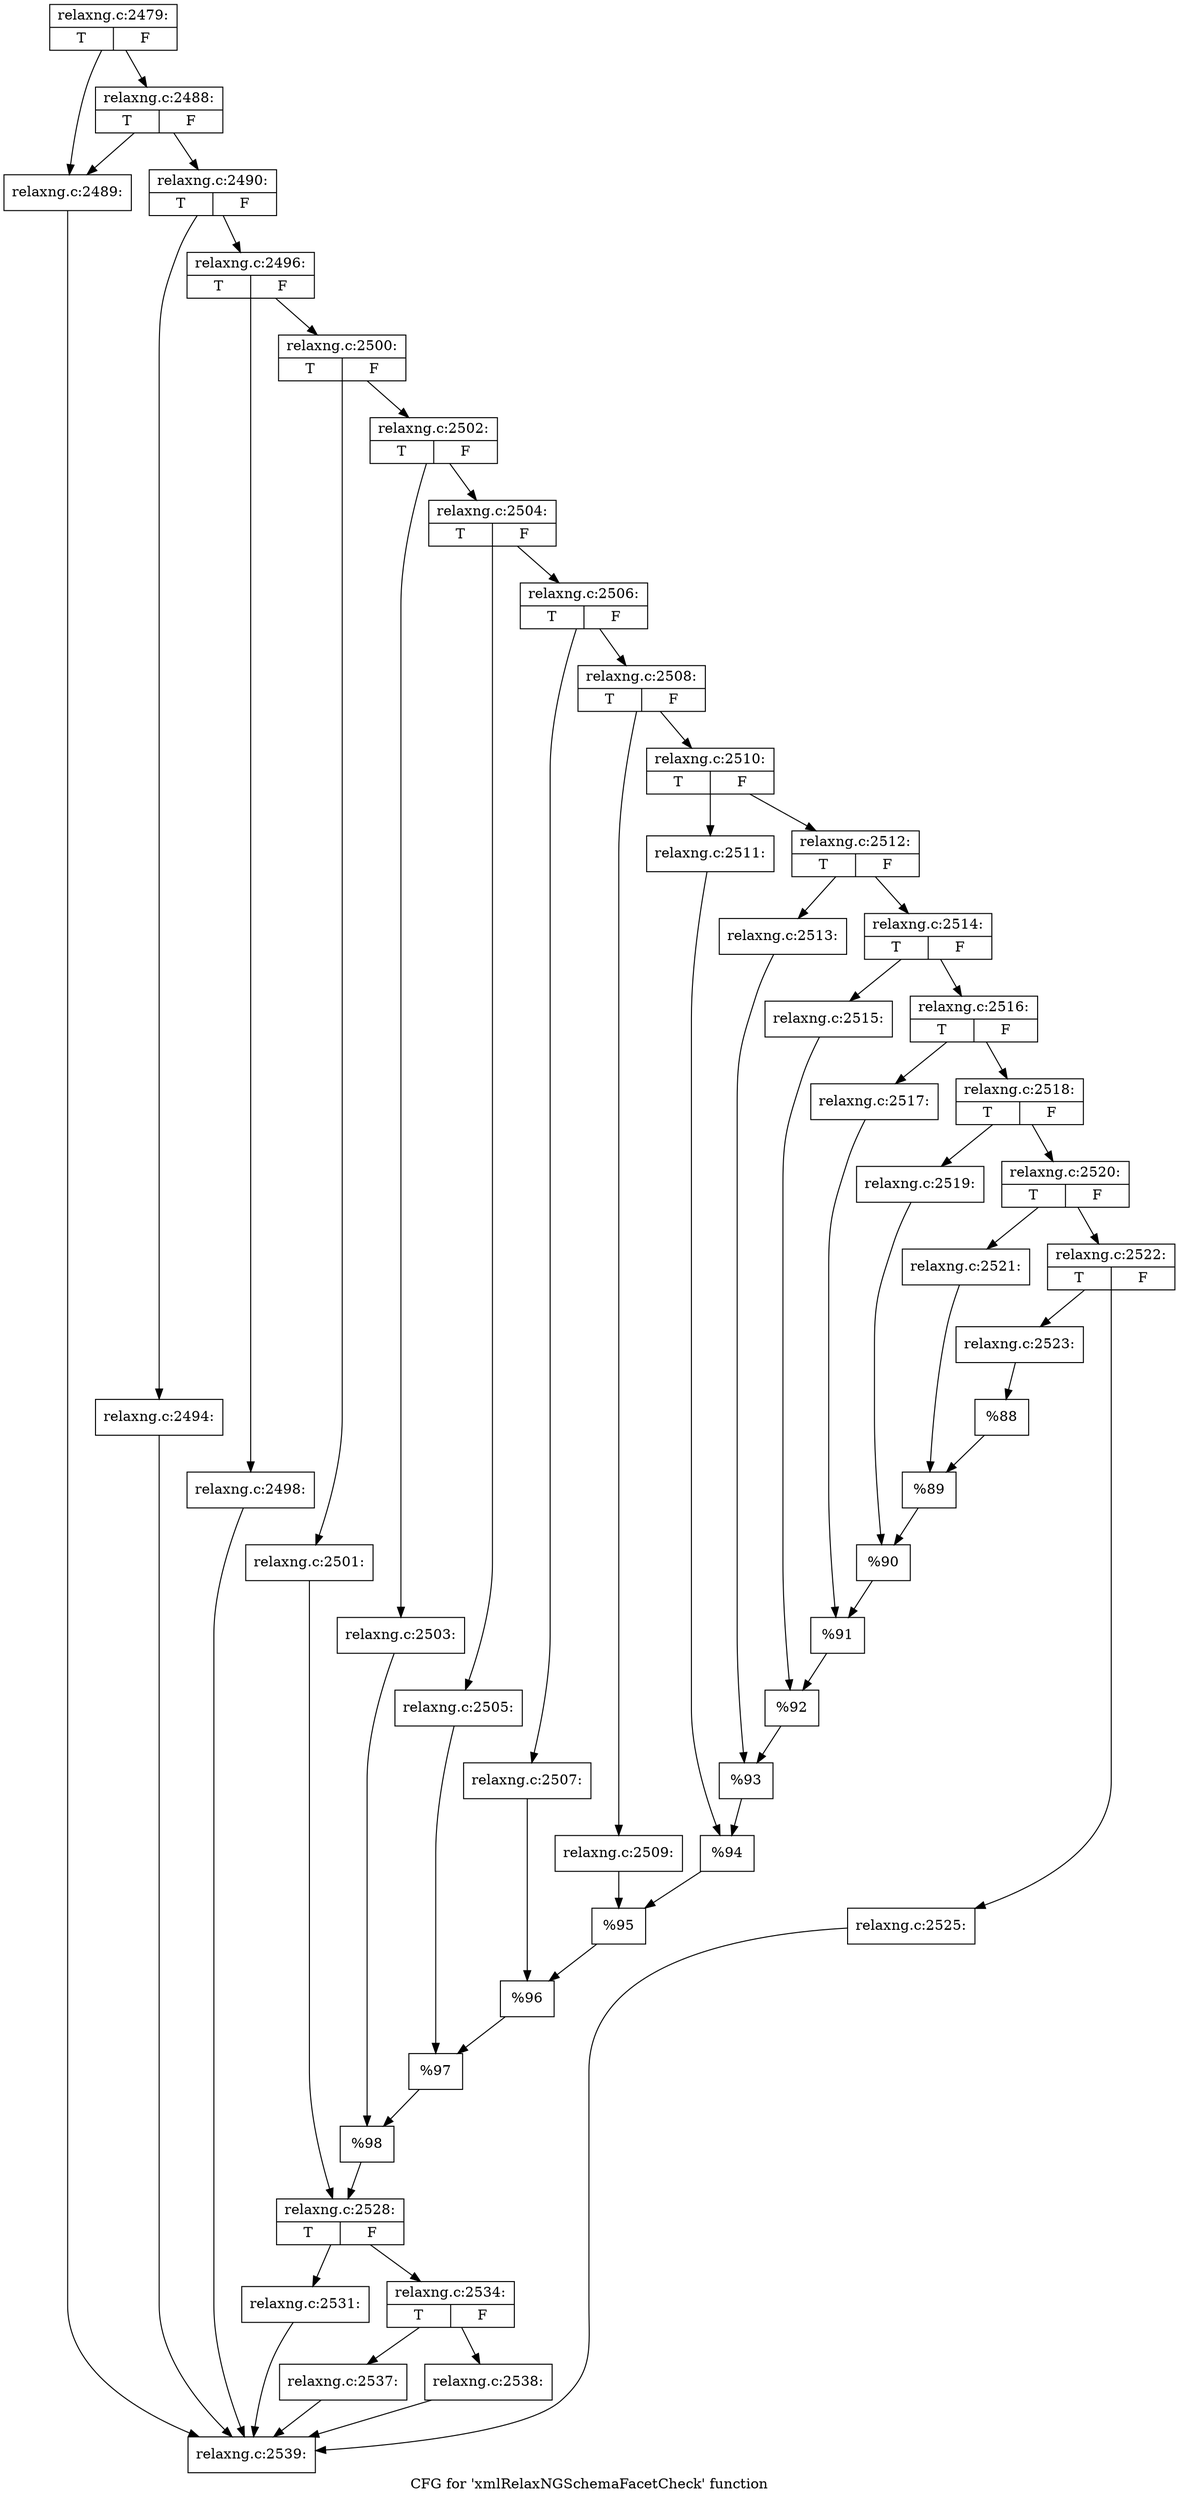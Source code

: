 digraph "CFG for 'xmlRelaxNGSchemaFacetCheck' function" {
	label="CFG for 'xmlRelaxNGSchemaFacetCheck' function";

	Node0x3b2d670 [shape=record,label="{relaxng.c:2479:|{<s0>T|<s1>F}}"];
	Node0x3b2d670 -> Node0x3b36910;
	Node0x3b2d670 -> Node0x3b369b0;
	Node0x3b369b0 [shape=record,label="{relaxng.c:2488:|{<s0>T|<s1>F}}"];
	Node0x3b369b0 -> Node0x3b36910;
	Node0x3b369b0 -> Node0x3b36960;
	Node0x3b36910 [shape=record,label="{relaxng.c:2489:}"];
	Node0x3b36910 -> Node0x3b2db50;
	Node0x3b36960 [shape=record,label="{relaxng.c:2490:|{<s0>T|<s1>F}}"];
	Node0x3b36960 -> Node0x3b37370;
	Node0x3b36960 -> Node0x3b373c0;
	Node0x3b37370 [shape=record,label="{relaxng.c:2494:}"];
	Node0x3b37370 -> Node0x3b2db50;
	Node0x3b373c0 [shape=record,label="{relaxng.c:2496:|{<s0>T|<s1>F}}"];
	Node0x3b373c0 -> Node0x3b380d0;
	Node0x3b373c0 -> Node0x3b383e0;
	Node0x3b380d0 [shape=record,label="{relaxng.c:2498:}"];
	Node0x3b380d0 -> Node0x3b2db50;
	Node0x3b383e0 [shape=record,label="{relaxng.c:2500:|{<s0>T|<s1>F}}"];
	Node0x3b383e0 -> Node0x3b38680;
	Node0x3b383e0 -> Node0x3b38720;
	Node0x3b38680 [shape=record,label="{relaxng.c:2501:}"];
	Node0x3b38680 -> Node0x3b386d0;
	Node0x3b38720 [shape=record,label="{relaxng.c:2502:|{<s0>T|<s1>F}}"];
	Node0x3b38720 -> Node0x3b38aa0;
	Node0x3b38720 -> Node0x3b39180;
	Node0x3b38aa0 [shape=record,label="{relaxng.c:2503:}"];
	Node0x3b38aa0 -> Node0x3b39130;
	Node0x3b39180 [shape=record,label="{relaxng.c:2504:|{<s0>T|<s1>F}}"];
	Node0x3b39180 -> Node0x3b39870;
	Node0x3b39180 -> Node0x3b39910;
	Node0x3b39870 [shape=record,label="{relaxng.c:2505:}"];
	Node0x3b39870 -> Node0x3b398c0;
	Node0x3b39910 [shape=record,label="{relaxng.c:2506:|{<s0>T|<s1>F}}"];
	Node0x3b39910 -> Node0x38443c0;
	Node0x3b39910 -> Node0x3844460;
	Node0x38443c0 [shape=record,label="{relaxng.c:2507:}"];
	Node0x38443c0 -> Node0x3844410;
	Node0x3844460 [shape=record,label="{relaxng.c:2508:|{<s0>T|<s1>F}}"];
	Node0x3844460 -> Node0x3b3afa0;
	Node0x3844460 -> Node0x3b3b040;
	Node0x3b3afa0 [shape=record,label="{relaxng.c:2509:}"];
	Node0x3b3afa0 -> Node0x3b3aff0;
	Node0x3b3b040 [shape=record,label="{relaxng.c:2510:|{<s0>T|<s1>F}}"];
	Node0x3b3b040 -> Node0x3b3b920;
	Node0x3b3b040 -> Node0x3b3b9c0;
	Node0x3b3b920 [shape=record,label="{relaxng.c:2511:}"];
	Node0x3b3b920 -> Node0x3b3b970;
	Node0x3b3b9c0 [shape=record,label="{relaxng.c:2512:|{<s0>T|<s1>F}}"];
	Node0x3b3b9c0 -> Node0x3b3c2a0;
	Node0x3b3b9c0 -> Node0x3b3c340;
	Node0x3b3c2a0 [shape=record,label="{relaxng.c:2513:}"];
	Node0x3b3c2a0 -> Node0x3b3c2f0;
	Node0x3b3c340 [shape=record,label="{relaxng.c:2514:|{<s0>T|<s1>F}}"];
	Node0x3b3c340 -> Node0x3b3cc20;
	Node0x3b3c340 -> Node0x3b3ccc0;
	Node0x3b3cc20 [shape=record,label="{relaxng.c:2515:}"];
	Node0x3b3cc20 -> Node0x3b3cc70;
	Node0x3b3ccc0 [shape=record,label="{relaxng.c:2516:|{<s0>T|<s1>F}}"];
	Node0x3b3ccc0 -> Node0x3b3d5a0;
	Node0x3b3ccc0 -> Node0x3b3d640;
	Node0x3b3d5a0 [shape=record,label="{relaxng.c:2517:}"];
	Node0x3b3d5a0 -> Node0x3b3d5f0;
	Node0x3b3d640 [shape=record,label="{relaxng.c:2518:|{<s0>T|<s1>F}}"];
	Node0x3b3d640 -> Node0x3b3df20;
	Node0x3b3d640 -> Node0x3b3dfc0;
	Node0x3b3df20 [shape=record,label="{relaxng.c:2519:}"];
	Node0x3b3df20 -> Node0x3b3df70;
	Node0x3b3dfc0 [shape=record,label="{relaxng.c:2520:|{<s0>T|<s1>F}}"];
	Node0x3b3dfc0 -> Node0x3b3e870;
	Node0x3b3dfc0 -> Node0x3b3e910;
	Node0x3b3e870 [shape=record,label="{relaxng.c:2521:}"];
	Node0x3b3e870 -> Node0x3b3e8c0;
	Node0x3b3e910 [shape=record,label="{relaxng.c:2522:|{<s0>T|<s1>F}}"];
	Node0x3b3e910 -> Node0x3b3f1f0;
	Node0x3b3e910 -> Node0x3b3f290;
	Node0x3b3f1f0 [shape=record,label="{relaxng.c:2523:}"];
	Node0x3b3f1f0 -> Node0x3b3f240;
	Node0x3b3f290 [shape=record,label="{relaxng.c:2525:}"];
	Node0x3b3f290 -> Node0x3b2db50;
	Node0x3b3f240 [shape=record,label="{%88}"];
	Node0x3b3f240 -> Node0x3b3e8c0;
	Node0x3b3e8c0 [shape=record,label="{%89}"];
	Node0x3b3e8c0 -> Node0x3b3df70;
	Node0x3b3df70 [shape=record,label="{%90}"];
	Node0x3b3df70 -> Node0x3b3d5f0;
	Node0x3b3d5f0 [shape=record,label="{%91}"];
	Node0x3b3d5f0 -> Node0x3b3cc70;
	Node0x3b3cc70 [shape=record,label="{%92}"];
	Node0x3b3cc70 -> Node0x3b3c2f0;
	Node0x3b3c2f0 [shape=record,label="{%93}"];
	Node0x3b3c2f0 -> Node0x3b3b970;
	Node0x3b3b970 [shape=record,label="{%94}"];
	Node0x3b3b970 -> Node0x3b3aff0;
	Node0x3b3aff0 [shape=record,label="{%95}"];
	Node0x3b3aff0 -> Node0x3844410;
	Node0x3844410 [shape=record,label="{%96}"];
	Node0x3844410 -> Node0x3b398c0;
	Node0x3b398c0 [shape=record,label="{%97}"];
	Node0x3b398c0 -> Node0x3b39130;
	Node0x3b39130 [shape=record,label="{%98}"];
	Node0x3b39130 -> Node0x3b386d0;
	Node0x3b386d0 [shape=record,label="{relaxng.c:2528:|{<s0>T|<s1>F}}"];
	Node0x3b386d0 -> Node0x3b403f0;
	Node0x3b386d0 -> Node0x3b41950;
	Node0x3b403f0 [shape=record,label="{relaxng.c:2531:}"];
	Node0x3b403f0 -> Node0x3b2db50;
	Node0x3b41950 [shape=record,label="{relaxng.c:2534:|{<s0>T|<s1>F}}"];
	Node0x3b41950 -> Node0x3a15f30;
	Node0x3b41950 -> Node0x3b3fee0;
	Node0x3a15f30 [shape=record,label="{relaxng.c:2537:}"];
	Node0x3a15f30 -> Node0x3b2db50;
	Node0x3b3fee0 [shape=record,label="{relaxng.c:2538:}"];
	Node0x3b3fee0 -> Node0x3b2db50;
	Node0x3b2db50 [shape=record,label="{relaxng.c:2539:}"];
}
